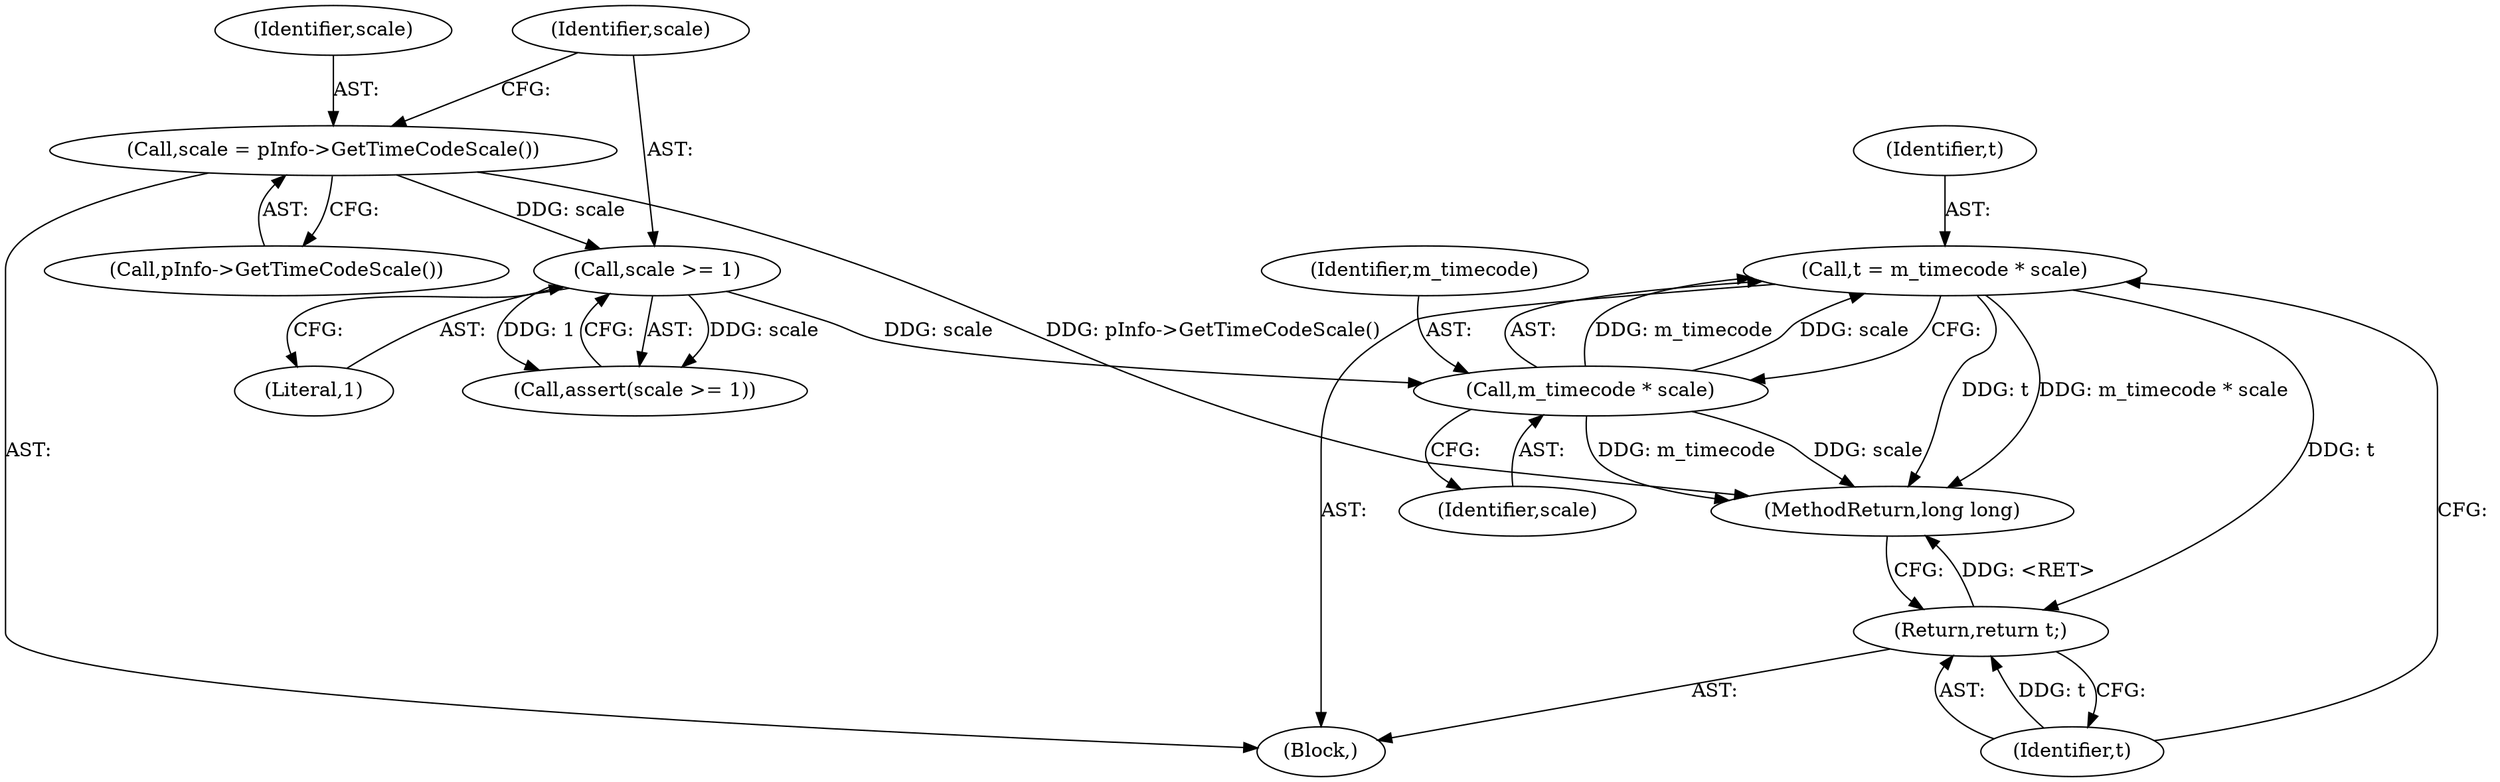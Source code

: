 digraph "0_Android_04839626ed859623901ebd3a5fd483982186b59d_127@integer" {
"1000159" [label="(Call,t = m_timecode * scale)"];
"1000161" [label="(Call,m_timecode * scale)"];
"1000155" [label="(Call,scale >= 1)"];
"1000151" [label="(Call,scale = pInfo->GetTimeCodeScale())"];
"1000164" [label="(Return,return t;)"];
"1000154" [label="(Call,assert(scale >= 1))"];
"1000166" [label="(MethodReturn,long long)"];
"1000155" [label="(Call,scale >= 1)"];
"1000134" [label="(Block,)"];
"1000157" [label="(Literal,1)"];
"1000153" [label="(Call,pInfo->GetTimeCodeScale())"];
"1000152" [label="(Identifier,scale)"];
"1000159" [label="(Call,t = m_timecode * scale)"];
"1000162" [label="(Identifier,m_timecode)"];
"1000165" [label="(Identifier,t)"];
"1000161" [label="(Call,m_timecode * scale)"];
"1000163" [label="(Identifier,scale)"];
"1000164" [label="(Return,return t;)"];
"1000156" [label="(Identifier,scale)"];
"1000151" [label="(Call,scale = pInfo->GetTimeCodeScale())"];
"1000160" [label="(Identifier,t)"];
"1000159" -> "1000134"  [label="AST: "];
"1000159" -> "1000161"  [label="CFG: "];
"1000160" -> "1000159"  [label="AST: "];
"1000161" -> "1000159"  [label="AST: "];
"1000165" -> "1000159"  [label="CFG: "];
"1000159" -> "1000166"  [label="DDG: t"];
"1000159" -> "1000166"  [label="DDG: m_timecode * scale"];
"1000161" -> "1000159"  [label="DDG: m_timecode"];
"1000161" -> "1000159"  [label="DDG: scale"];
"1000159" -> "1000164"  [label="DDG: t"];
"1000161" -> "1000163"  [label="CFG: "];
"1000162" -> "1000161"  [label="AST: "];
"1000163" -> "1000161"  [label="AST: "];
"1000161" -> "1000166"  [label="DDG: scale"];
"1000161" -> "1000166"  [label="DDG: m_timecode"];
"1000155" -> "1000161"  [label="DDG: scale"];
"1000155" -> "1000154"  [label="AST: "];
"1000155" -> "1000157"  [label="CFG: "];
"1000156" -> "1000155"  [label="AST: "];
"1000157" -> "1000155"  [label="AST: "];
"1000154" -> "1000155"  [label="CFG: "];
"1000155" -> "1000154"  [label="DDG: scale"];
"1000155" -> "1000154"  [label="DDG: 1"];
"1000151" -> "1000155"  [label="DDG: scale"];
"1000151" -> "1000134"  [label="AST: "];
"1000151" -> "1000153"  [label="CFG: "];
"1000152" -> "1000151"  [label="AST: "];
"1000153" -> "1000151"  [label="AST: "];
"1000156" -> "1000151"  [label="CFG: "];
"1000151" -> "1000166"  [label="DDG: pInfo->GetTimeCodeScale()"];
"1000164" -> "1000134"  [label="AST: "];
"1000164" -> "1000165"  [label="CFG: "];
"1000165" -> "1000164"  [label="AST: "];
"1000166" -> "1000164"  [label="CFG: "];
"1000164" -> "1000166"  [label="DDG: <RET>"];
"1000165" -> "1000164"  [label="DDG: t"];
}
